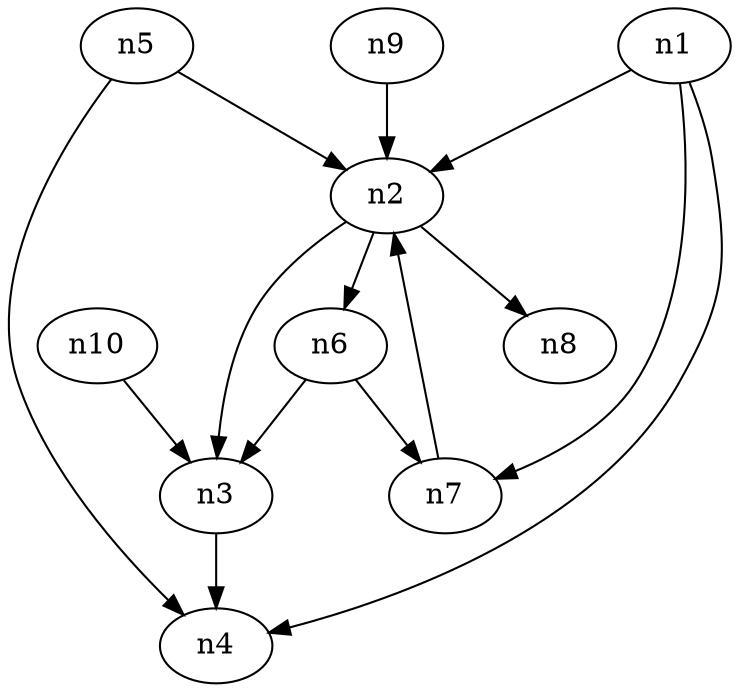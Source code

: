 digraph G {
    n1 -> n2;
    n2 -> n3;
    n3 -> n4;
    n1 -> n4;
    n6 -> n7;
    n7 -> n2;
    n2 -> n6;
    n5 -> n2;
    n5 -> n4;
    n2 -> n8;
    n1 -> n7;
    n9 -> n2;
    n10 -> n3;
    n6 -> n3;
}
